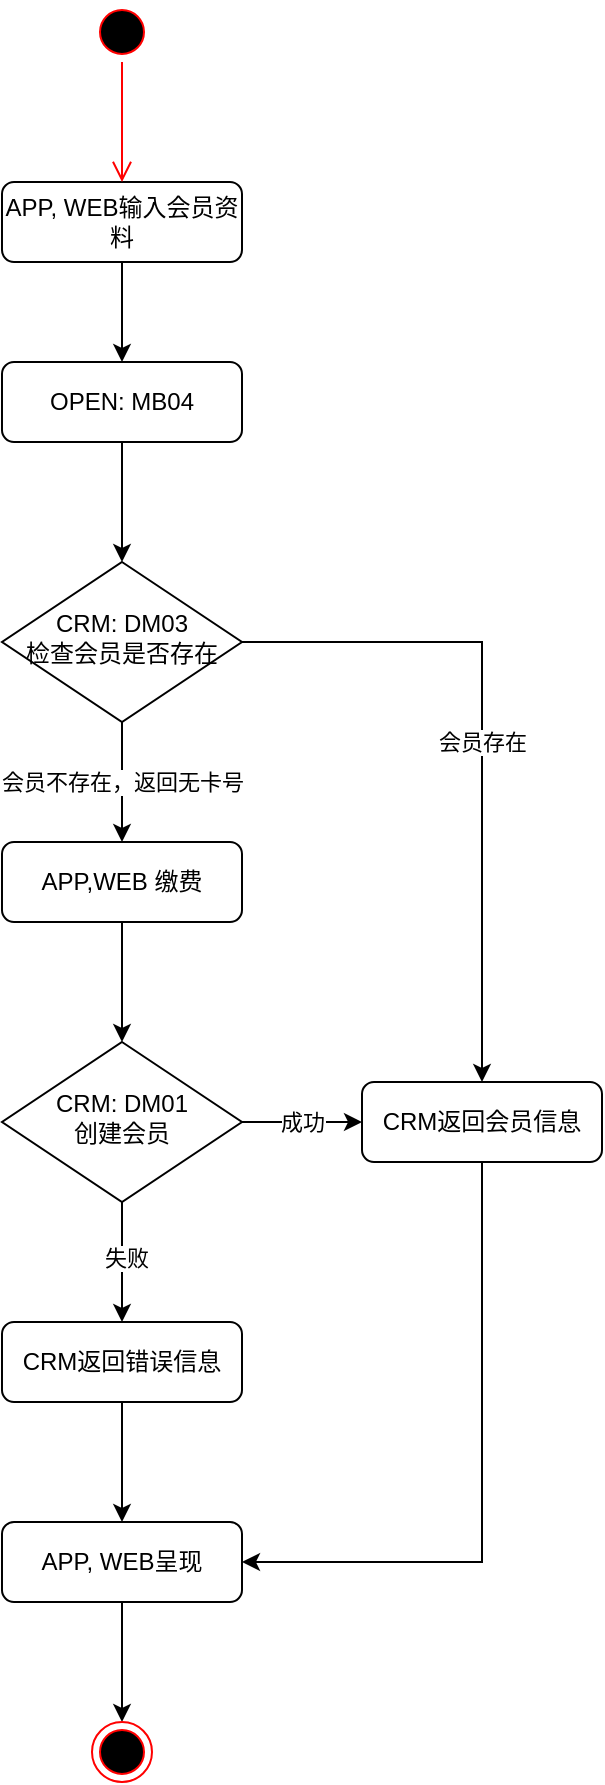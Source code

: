<mxfile version="14.7.3" type="github" pages="5">
  <diagram id="C5RBs43oDa-KdzZeNtuy" name="会员注册(DM发起)">
    <mxGraphModel dx="1052" dy="693" grid="1" gridSize="10" guides="1" tooltips="1" connect="1" arrows="1" fold="1" page="1" pageScale="1" pageWidth="827" pageHeight="1169" math="0" shadow="0">
      <root>
        <mxCell id="WIyWlLk6GJQsqaUBKTNV-0" />
        <mxCell id="WIyWlLk6GJQsqaUBKTNV-1" parent="WIyWlLk6GJQsqaUBKTNV-0" />
        <mxCell id="b6sV0XmubJNv4stDMWGY-1" value="" style="edgeStyle=orthogonalEdgeStyle;rounded=0;orthogonalLoop=1;jettySize=auto;html=1;" edge="1" parent="WIyWlLk6GJQsqaUBKTNV-1" source="WIyWlLk6GJQsqaUBKTNV-3" target="b6sV0XmubJNv4stDMWGY-0">
          <mxGeometry relative="1" as="geometry" />
        </mxCell>
        <mxCell id="WIyWlLk6GJQsqaUBKTNV-3" value="APP, WEB输入会员资料" style="rounded=1;whiteSpace=wrap;html=1;fontSize=12;glass=0;strokeWidth=1;shadow=0;" parent="WIyWlLk6GJQsqaUBKTNV-1" vertex="1">
          <mxGeometry x="130" y="210" width="120" height="40" as="geometry" />
        </mxCell>
        <mxCell id="b6sV0XmubJNv4stDMWGY-3" value="" style="edgeStyle=orthogonalEdgeStyle;rounded=0;orthogonalLoop=1;jettySize=auto;html=1;" edge="1" parent="WIyWlLk6GJQsqaUBKTNV-1" source="b6sV0XmubJNv4stDMWGY-0" target="b6sV0XmubJNv4stDMWGY-2">
          <mxGeometry relative="1" as="geometry" />
        </mxCell>
        <mxCell id="b6sV0XmubJNv4stDMWGY-0" value="OPEN: MB04" style="rounded=1;whiteSpace=wrap;html=1;" vertex="1" parent="WIyWlLk6GJQsqaUBKTNV-1">
          <mxGeometry x="130" y="300" width="120" height="40" as="geometry" />
        </mxCell>
        <mxCell id="b6sV0XmubJNv4stDMWGY-6" value="会员不存在，返回无卡号" style="edgeStyle=orthogonalEdgeStyle;rounded=0;orthogonalLoop=1;jettySize=auto;html=1;" edge="1" parent="WIyWlLk6GJQsqaUBKTNV-1" source="b6sV0XmubJNv4stDMWGY-2" target="b6sV0XmubJNv4stDMWGY-5">
          <mxGeometry relative="1" as="geometry" />
        </mxCell>
        <mxCell id="b6sV0XmubJNv4stDMWGY-7" value="会员存在" style="edgeStyle=orthogonalEdgeStyle;rounded=0;orthogonalLoop=1;jettySize=auto;html=1;entryX=0.5;entryY=0;entryDx=0;entryDy=0;" edge="1" parent="WIyWlLk6GJQsqaUBKTNV-1" source="b6sV0XmubJNv4stDMWGY-2" target="b6sV0XmubJNv4stDMWGY-10">
          <mxGeometry relative="1" as="geometry">
            <mxPoint x="310" y="440" as="targetPoint" />
          </mxGeometry>
        </mxCell>
        <mxCell id="b6sV0XmubJNv4stDMWGY-2" value="CRM: DM03&lt;br&gt;检查会员是否存在" style="rhombus;whiteSpace=wrap;html=1;shadow=0;fontFamily=Helvetica;fontSize=12;align=center;strokeWidth=1;spacing=6;spacingTop=-4;" vertex="1" parent="WIyWlLk6GJQsqaUBKTNV-1">
          <mxGeometry x="130" y="400" width="120" height="80" as="geometry" />
        </mxCell>
        <mxCell id="b6sV0XmubJNv4stDMWGY-9" value="" style="edgeStyle=orthogonalEdgeStyle;rounded=0;orthogonalLoop=1;jettySize=auto;html=1;" edge="1" parent="WIyWlLk6GJQsqaUBKTNV-1" source="b6sV0XmubJNv4stDMWGY-5" target="b6sV0XmubJNv4stDMWGY-8">
          <mxGeometry relative="1" as="geometry" />
        </mxCell>
        <mxCell id="b6sV0XmubJNv4stDMWGY-5" value="APP,WEB 缴费" style="rounded=1;whiteSpace=wrap;html=1;" vertex="1" parent="WIyWlLk6GJQsqaUBKTNV-1">
          <mxGeometry x="130" y="540" width="120" height="40" as="geometry" />
        </mxCell>
        <mxCell id="b6sV0XmubJNv4stDMWGY-11" value="成功" style="edgeStyle=orthogonalEdgeStyle;rounded=0;orthogonalLoop=1;jettySize=auto;html=1;" edge="1" parent="WIyWlLk6GJQsqaUBKTNV-1" source="b6sV0XmubJNv4stDMWGY-8" target="b6sV0XmubJNv4stDMWGY-10">
          <mxGeometry relative="1" as="geometry" />
        </mxCell>
        <mxCell id="b6sV0XmubJNv4stDMWGY-14" value="" style="edgeStyle=orthogonalEdgeStyle;rounded=0;orthogonalLoop=1;jettySize=auto;html=1;" edge="1" parent="WIyWlLk6GJQsqaUBKTNV-1" source="b6sV0XmubJNv4stDMWGY-8" target="b6sV0XmubJNv4stDMWGY-13">
          <mxGeometry relative="1" as="geometry" />
        </mxCell>
        <mxCell id="f6gaL6DHYVCZWsMz6tcE-0" value="失败" style="edgeLabel;html=1;align=center;verticalAlign=middle;resizable=0;points=[];" vertex="1" connectable="0" parent="b6sV0XmubJNv4stDMWGY-14">
          <mxGeometry x="-0.061" y="2" relative="1" as="geometry">
            <mxPoint as="offset" />
          </mxGeometry>
        </mxCell>
        <mxCell id="b6sV0XmubJNv4stDMWGY-8" value="CRM: DM01&lt;br&gt;创建会员" style="rhombus;whiteSpace=wrap;html=1;shadow=0;fontFamily=Helvetica;fontSize=12;align=center;strokeWidth=1;spacing=6;spacingTop=-4;" vertex="1" parent="WIyWlLk6GJQsqaUBKTNV-1">
          <mxGeometry x="130" y="640" width="120" height="80" as="geometry" />
        </mxCell>
        <mxCell id="b6sV0XmubJNv4stDMWGY-17" style="edgeStyle=orthogonalEdgeStyle;rounded=0;orthogonalLoop=1;jettySize=auto;html=1;entryX=1;entryY=0.5;entryDx=0;entryDy=0;exitX=0.5;exitY=1;exitDx=0;exitDy=0;" edge="1" parent="WIyWlLk6GJQsqaUBKTNV-1" source="b6sV0XmubJNv4stDMWGY-10" target="b6sV0XmubJNv4stDMWGY-15">
          <mxGeometry relative="1" as="geometry" />
        </mxCell>
        <mxCell id="b6sV0XmubJNv4stDMWGY-10" value="CRM返回会员信息" style="rounded=1;whiteSpace=wrap;html=1;" vertex="1" parent="WIyWlLk6GJQsqaUBKTNV-1">
          <mxGeometry x="310" y="660" width="120" height="40" as="geometry" />
        </mxCell>
        <mxCell id="b6sV0XmubJNv4stDMWGY-16" value="" style="edgeStyle=orthogonalEdgeStyle;rounded=0;orthogonalLoop=1;jettySize=auto;html=1;" edge="1" parent="WIyWlLk6GJQsqaUBKTNV-1" source="b6sV0XmubJNv4stDMWGY-13" target="b6sV0XmubJNv4stDMWGY-15">
          <mxGeometry relative="1" as="geometry" />
        </mxCell>
        <mxCell id="b6sV0XmubJNv4stDMWGY-13" value="CRM返回错误信息" style="rounded=1;whiteSpace=wrap;html=1;" vertex="1" parent="WIyWlLk6GJQsqaUBKTNV-1">
          <mxGeometry x="130" y="780" width="120" height="40" as="geometry" />
        </mxCell>
        <mxCell id="hvAQ4ffvafs_0G6m9jGT-3" value="" style="edgeStyle=orthogonalEdgeStyle;rounded=0;orthogonalLoop=1;jettySize=auto;html=1;" edge="1" parent="WIyWlLk6GJQsqaUBKTNV-1" source="b6sV0XmubJNv4stDMWGY-15" target="hvAQ4ffvafs_0G6m9jGT-2">
          <mxGeometry relative="1" as="geometry" />
        </mxCell>
        <mxCell id="b6sV0XmubJNv4stDMWGY-15" value="APP, WEB呈现" style="rounded=1;whiteSpace=wrap;html=1;" vertex="1" parent="WIyWlLk6GJQsqaUBKTNV-1">
          <mxGeometry x="130" y="880" width="120" height="40" as="geometry" />
        </mxCell>
        <mxCell id="hvAQ4ffvafs_0G6m9jGT-0" value="" style="ellipse;html=1;shape=startState;fillColor=#000000;strokeColor=#ff0000;" vertex="1" parent="WIyWlLk6GJQsqaUBKTNV-1">
          <mxGeometry x="175" y="120" width="30" height="30" as="geometry" />
        </mxCell>
        <mxCell id="hvAQ4ffvafs_0G6m9jGT-1" value="" style="edgeStyle=orthogonalEdgeStyle;html=1;verticalAlign=bottom;endArrow=open;endSize=8;strokeColor=#ff0000;" edge="1" source="hvAQ4ffvafs_0G6m9jGT-0" parent="WIyWlLk6GJQsqaUBKTNV-1">
          <mxGeometry relative="1" as="geometry">
            <mxPoint x="190" y="210" as="targetPoint" />
          </mxGeometry>
        </mxCell>
        <mxCell id="hvAQ4ffvafs_0G6m9jGT-2" value="" style="ellipse;html=1;shape=endState;fillColor=#000000;strokeColor=#ff0000;" vertex="1" parent="WIyWlLk6GJQsqaUBKTNV-1">
          <mxGeometry x="175" y="980" width="30" height="30" as="geometry" />
        </mxCell>
      </root>
    </mxGraphModel>
  </diagram>
  <diagram id="esstyL84_JRWl88-nX4D" name="会员注册(CRM发起)">
    <mxGraphModel dx="894" dy="589" grid="1" gridSize="10" guides="1" tooltips="1" connect="1" arrows="1" fold="1" page="1" pageScale="1" pageWidth="827" pageHeight="1169" math="0" shadow="0">
      <root>
        <mxCell id="O8hbfqUTixh86_Mw3hFV-0" />
        <mxCell id="O8hbfqUTixh86_Mw3hFV-1" parent="O8hbfqUTixh86_Mw3hFV-0" />
        <mxCell id="6XnaxZQT6nteYDDQ_c1x-2" value="" style="edgeStyle=orthogonalEdgeStyle;rounded=0;orthogonalLoop=1;jettySize=auto;html=1;" edge="1" parent="O8hbfqUTixh86_Mw3hFV-1" source="6XnaxZQT6nteYDDQ_c1x-0" target="6XnaxZQT6nteYDDQ_c1x-1">
          <mxGeometry relative="1" as="geometry" />
        </mxCell>
        <mxCell id="6XnaxZQT6nteYDDQ_c1x-0" value="CRM输入会员资料" style="rounded=1;whiteSpace=wrap;html=1;fontSize=12;glass=0;strokeWidth=1;shadow=0;" vertex="1" parent="O8hbfqUTixh86_Mw3hFV-1">
          <mxGeometry x="150" y="150" width="120" height="40" as="geometry" />
        </mxCell>
        <mxCell id="BY9hfEudO3gbS5lkCiNH-1" value="" style="edgeStyle=orthogonalEdgeStyle;rounded=0;orthogonalLoop=1;jettySize=auto;html=1;" edge="1" parent="O8hbfqUTixh86_Mw3hFV-1" source="6XnaxZQT6nteYDDQ_c1x-1" target="BY9hfEudO3gbS5lkCiNH-0">
          <mxGeometry relative="1" as="geometry" />
        </mxCell>
        <mxCell id="6XnaxZQT6nteYDDQ_c1x-1" value="CRM建立会员卡" style="rounded=1;whiteSpace=wrap;html=1;fontSize=12;glass=0;strokeWidth=1;shadow=0;" vertex="1" parent="O8hbfqUTixh86_Mw3hFV-1">
          <mxGeometry x="150" y="230" width="120" height="40" as="geometry" />
        </mxCell>
        <mxCell id="BY9hfEudO3gbS5lkCiNH-3" style="edgeStyle=orthogonalEdgeStyle;rounded=0;orthogonalLoop=1;jettySize=auto;html=1;exitX=1;exitY=0.5;exitDx=0;exitDy=0;" edge="1" parent="O8hbfqUTixh86_Mw3hFV-1" source="BY9hfEudO3gbS5lkCiNH-0">
          <mxGeometry relative="1" as="geometry">
            <mxPoint x="210" y="320" as="targetPoint" />
            <Array as="points">
              <mxPoint x="290" y="350" />
              <mxPoint x="290" y="290" />
              <mxPoint x="210" y="290" />
            </Array>
          </mxGeometry>
        </mxCell>
        <mxCell id="BY9hfEudO3gbS5lkCiNH-4" value="同步失败" style="edgeLabel;html=1;align=center;verticalAlign=middle;resizable=0;points=[];" vertex="1" connectable="0" parent="BY9hfEudO3gbS5lkCiNH-3">
          <mxGeometry x="-0.453" y="-3" relative="1" as="geometry">
            <mxPoint as="offset" />
          </mxGeometry>
        </mxCell>
        <mxCell id="BY9hfEudO3gbS5lkCiNH-6" value="" style="edgeStyle=orthogonalEdgeStyle;rounded=0;orthogonalLoop=1;jettySize=auto;html=1;" edge="1" parent="O8hbfqUTixh86_Mw3hFV-1" source="BY9hfEudO3gbS5lkCiNH-0" target="BY9hfEudO3gbS5lkCiNH-5">
          <mxGeometry relative="1" as="geometry" />
        </mxCell>
        <mxCell id="BY9hfEudO3gbS5lkCiNH-0" value="接口: DM05&lt;br&gt;同步会员信息" style="rhombus;whiteSpace=wrap;html=1;shadow=0;fontFamily=Helvetica;fontSize=12;align=center;strokeWidth=1;spacing=6;spacingTop=-4;" vertex="1" parent="O8hbfqUTixh86_Mw3hFV-1">
          <mxGeometry x="150" y="310" width="120" height="80" as="geometry" />
        </mxCell>
        <mxCell id="BY9hfEudO3gbS5lkCiNH-22" value="" style="edgeStyle=orthogonalEdgeStyle;rounded=0;orthogonalLoop=1;jettySize=auto;html=1;" edge="1" parent="O8hbfqUTixh86_Mw3hFV-1" source="BY9hfEudO3gbS5lkCiNH-5" target="BY9hfEudO3gbS5lkCiNH-21">
          <mxGeometry relative="1" as="geometry" />
        </mxCell>
        <mxCell id="BY9hfEudO3gbS5lkCiNH-5" value="DM接收会员信息" style="rounded=1;whiteSpace=wrap;html=1;fontSize=12;glass=0;strokeWidth=1;shadow=0;" vertex="1" parent="O8hbfqUTixh86_Mw3hFV-1">
          <mxGeometry x="150" y="430" width="120" height="40" as="geometry" />
        </mxCell>
        <mxCell id="BY9hfEudO3gbS5lkCiNH-18" value="" style="ellipse;html=1;shape=startState;fillColor=#000000;strokeColor=#ff0000;" vertex="1" parent="O8hbfqUTixh86_Mw3hFV-1">
          <mxGeometry x="195" y="60" width="30" height="30" as="geometry" />
        </mxCell>
        <mxCell id="BY9hfEudO3gbS5lkCiNH-19" value="" style="edgeStyle=orthogonalEdgeStyle;html=1;verticalAlign=bottom;endArrow=open;endSize=8;strokeColor=#ff0000;" edge="1" source="BY9hfEudO3gbS5lkCiNH-18" parent="O8hbfqUTixh86_Mw3hFV-1">
          <mxGeometry relative="1" as="geometry">
            <mxPoint x="210" y="150" as="targetPoint" />
          </mxGeometry>
        </mxCell>
        <mxCell id="BY9hfEudO3gbS5lkCiNH-20" value="纸本申请表" style="edgeLabel;html=1;align=center;verticalAlign=middle;resizable=0;points=[];" vertex="1" connectable="0" parent="BY9hfEudO3gbS5lkCiNH-19">
          <mxGeometry x="-0.233" y="4" relative="1" as="geometry">
            <mxPoint as="offset" />
          </mxGeometry>
        </mxCell>
        <mxCell id="BY9hfEudO3gbS5lkCiNH-21" value="" style="ellipse;html=1;shape=endState;fillColor=#000000;strokeColor=#ff0000;" vertex="1" parent="O8hbfqUTixh86_Mw3hFV-1">
          <mxGeometry x="195" y="520" width="30" height="30" as="geometry" />
        </mxCell>
      </root>
    </mxGraphModel>
  </diagram>
  <diagram id="EnVb0DNDEYP5Q-1s3YA-" name="手动续费">
    <mxGraphModel dx="894" dy="589" grid="1" gridSize="10" guides="1" tooltips="1" connect="1" arrows="1" fold="1" page="1" pageScale="1" pageWidth="827" pageHeight="1169" math="0" shadow="0">
      <root>
        <mxCell id="i-jM-E5A0spqX-HpuWp2-0" />
        <mxCell id="i-jM-E5A0spqX-HpuWp2-1" parent="i-jM-E5A0spqX-HpuWp2-0" />
        <mxCell id="U_wrOeCk9CJaXIa_8iUB-0" value="" style="ellipse;html=1;shape=startState;fillColor=#000000;strokeColor=#ff0000;" vertex="1" parent="i-jM-E5A0spqX-HpuWp2-1">
          <mxGeometry x="205" y="30" width="30" height="30" as="geometry" />
        </mxCell>
        <mxCell id="U_wrOeCk9CJaXIa_8iUB-1" value="" style="edgeStyle=orthogonalEdgeStyle;html=1;verticalAlign=bottom;endArrow=open;endSize=8;strokeColor=#ff0000;" edge="1" source="U_wrOeCk9CJaXIa_8iUB-0" parent="i-jM-E5A0spqX-HpuWp2-1">
          <mxGeometry relative="1" as="geometry">
            <mxPoint x="220" y="120" as="targetPoint" />
          </mxGeometry>
        </mxCell>
        <mxCell id="trv9WoXOfKXQO6s-O6x3-1" value="检查会员是否需要续费" style="edgeLabel;html=1;align=center;verticalAlign=middle;resizable=0;points=[];" vertex="1" connectable="0" parent="U_wrOeCk9CJaXIa_8iUB-1">
          <mxGeometry x="-0.5" y="1" relative="1" as="geometry">
            <mxPoint as="offset" />
          </mxGeometry>
        </mxCell>
        <mxCell id="4TRMTYSzXx2ZLdhq5fWL-2" value="未到期" style="edgeStyle=orthogonalEdgeStyle;rounded=0;orthogonalLoop=1;jettySize=auto;html=1;" edge="1" parent="i-jM-E5A0spqX-HpuWp2-1" source="4TRMTYSzXx2ZLdhq5fWL-0" target="4TRMTYSzXx2ZLdhq5fWL-1">
          <mxGeometry relative="1" as="geometry" />
        </mxCell>
        <mxCell id="4TRMTYSzXx2ZLdhq5fWL-4" value="已到续费期" style="edgeStyle=orthogonalEdgeStyle;rounded=0;orthogonalLoop=1;jettySize=auto;html=1;" edge="1" parent="i-jM-E5A0spqX-HpuWp2-1" source="4TRMTYSzXx2ZLdhq5fWL-0" target="4TRMTYSzXx2ZLdhq5fWL-3">
          <mxGeometry relative="1" as="geometry" />
        </mxCell>
        <mxCell id="4TRMTYSzXx2ZLdhq5fWL-0" value="CRM: Interface11&lt;br&gt;是否需要续费" style="rhombus;whiteSpace=wrap;html=1;shadow=0;fontFamily=Helvetica;fontSize=12;align=center;strokeWidth=1;spacing=6;spacingTop=-4;" vertex="1" parent="i-jM-E5A0spqX-HpuWp2-1">
          <mxGeometry x="160" y="120" width="120" height="80" as="geometry" />
        </mxCell>
        <mxCell id="4TRMTYSzXx2ZLdhq5fWL-1" value="" style="ellipse;html=1;shape=endState;fillColor=#000000;strokeColor=#ff0000;" vertex="1" parent="i-jM-E5A0spqX-HpuWp2-1">
          <mxGeometry x="345" y="145" width="30" height="30" as="geometry" />
        </mxCell>
        <mxCell id="4TRMTYSzXx2ZLdhq5fWL-6" value="" style="edgeStyle=orthogonalEdgeStyle;rounded=0;orthogonalLoop=1;jettySize=auto;html=1;" edge="1" parent="i-jM-E5A0spqX-HpuWp2-1" source="4TRMTYSzXx2ZLdhq5fWL-3" target="4TRMTYSzXx2ZLdhq5fWL-5">
          <mxGeometry relative="1" as="geometry" />
        </mxCell>
        <mxCell id="4TRMTYSzXx2ZLdhq5fWL-7" value="有优惠Code" style="edgeLabel;html=1;align=center;verticalAlign=middle;resizable=0;points=[];" vertex="1" connectable="0" parent="4TRMTYSzXx2ZLdhq5fWL-6">
          <mxGeometry x="-0.3" y="2" relative="1" as="geometry">
            <mxPoint as="offset" />
          </mxGeometry>
        </mxCell>
        <mxCell id="TG67z195DuwANDF-atZH-4" style="edgeStyle=orthogonalEdgeStyle;rounded=0;orthogonalLoop=1;jettySize=auto;html=1;entryX=1;entryY=0.5;entryDx=0;entryDy=0;" edge="1" parent="i-jM-E5A0spqX-HpuWp2-1" source="4TRMTYSzXx2ZLdhq5fWL-3" target="TG67z195DuwANDF-atZH-0">
          <mxGeometry relative="1" as="geometry">
            <mxPoint x="325" y="520" as="targetPoint" />
          </mxGeometry>
        </mxCell>
        <mxCell id="TG67z195DuwANDF-atZH-5" style="edgeStyle=orthogonalEdgeStyle;rounded=0;orthogonalLoop=1;jettySize=auto;html=1;entryX=1;entryY=0.5;entryDx=0;entryDy=0;" edge="1" parent="i-jM-E5A0spqX-HpuWp2-1" source="4TRMTYSzXx2ZLdhq5fWL-3" target="TG67z195DuwANDF-atZH-0">
          <mxGeometry relative="1" as="geometry">
            <Array as="points">
              <mxPoint x="300" y="290" />
              <mxPoint x="300" y="510" />
            </Array>
          </mxGeometry>
        </mxCell>
        <mxCell id="TG67z195DuwANDF-atZH-6" value="无优惠Code" style="edgeLabel;html=1;align=center;verticalAlign=middle;resizable=0;points=[];" vertex="1" connectable="0" parent="TG67z195DuwANDF-atZH-5">
          <mxGeometry x="-0.469" y="2" relative="1" as="geometry">
            <mxPoint as="offset" />
          </mxGeometry>
        </mxCell>
        <mxCell id="4TRMTYSzXx2ZLdhq5fWL-3" value="DM判断是否有续费优惠Code" style="rhombus;whiteSpace=wrap;html=1;shadow=0;fontFamily=Helvetica;fontSize=12;align=center;strokeWidth=1;spacing=6;spacingTop=-4;" vertex="1" parent="i-jM-E5A0spqX-HpuWp2-1">
          <mxGeometry x="160" y="250" width="120" height="80" as="geometry" />
        </mxCell>
        <mxCell id="TG67z195DuwANDF-atZH-1" value="有效" style="edgeStyle=orthogonalEdgeStyle;rounded=0;orthogonalLoop=1;jettySize=auto;html=1;" edge="1" parent="i-jM-E5A0spqX-HpuWp2-1" source="4TRMTYSzXx2ZLdhq5fWL-5" target="TG67z195DuwANDF-atZH-0">
          <mxGeometry relative="1" as="geometry" />
        </mxCell>
        <mxCell id="TG67z195DuwANDF-atZH-2" style="edgeStyle=orthogonalEdgeStyle;rounded=0;orthogonalLoop=1;jettySize=auto;html=1;exitX=1;exitY=0.5;exitDx=0;exitDy=0;entryX=1;entryY=0.5;entryDx=0;entryDy=0;" edge="1" parent="i-jM-E5A0spqX-HpuWp2-1" source="4TRMTYSzXx2ZLdhq5fWL-5" target="TG67z195DuwANDF-atZH-0">
          <mxGeometry relative="1" as="geometry" />
        </mxCell>
        <mxCell id="TG67z195DuwANDF-atZH-3" value="无效" style="edgeLabel;html=1;align=center;verticalAlign=middle;resizable=0;points=[];" vertex="1" connectable="0" parent="TG67z195DuwANDF-atZH-2">
          <mxGeometry x="0.186" y="2" relative="1" as="geometry">
            <mxPoint as="offset" />
          </mxGeometry>
        </mxCell>
        <mxCell id="4TRMTYSzXx2ZLdhq5fWL-5" value="CRM: Interface12&lt;br&gt;检查优惠Code是否有效" style="rhombus;whiteSpace=wrap;html=1;shadow=0;fontFamily=Helvetica;fontSize=12;align=center;strokeWidth=1;spacing=6;spacingTop=-4;" vertex="1" parent="i-jM-E5A0spqX-HpuWp2-1">
          <mxGeometry x="160" y="370" width="120" height="80" as="geometry" />
        </mxCell>
        <mxCell id="TG67z195DuwANDF-atZH-8" value="" style="edgeStyle=orthogonalEdgeStyle;rounded=0;orthogonalLoop=1;jettySize=auto;html=1;" edge="1" parent="i-jM-E5A0spqX-HpuWp2-1" source="TG67z195DuwANDF-atZH-0" target="TG67z195DuwANDF-atZH-7">
          <mxGeometry relative="1" as="geometry" />
        </mxCell>
        <mxCell id="TG67z195DuwANDF-atZH-0" value="DM呼叫支付宝/微信/平安支付" style="rounded=1;whiteSpace=wrap;html=1;fontSize=12;glass=0;strokeWidth=1;shadow=0;" vertex="1" parent="i-jM-E5A0spqX-HpuWp2-1">
          <mxGeometry x="160" y="490" width="120" height="40" as="geometry" />
        </mxCell>
        <mxCell id="TG67z195DuwANDF-atZH-10" value="" style="edgeStyle=orthogonalEdgeStyle;rounded=0;orthogonalLoop=1;jettySize=auto;html=1;" edge="1" parent="i-jM-E5A0spqX-HpuWp2-1" source="TG67z195DuwANDF-atZH-7" target="TG67z195DuwANDF-atZH-9">
          <mxGeometry relative="1" as="geometry" />
        </mxCell>
        <mxCell id="TG67z195DuwANDF-atZH-15" value="成功" style="edgeStyle=orthogonalEdgeStyle;rounded=0;orthogonalLoop=1;jettySize=auto;html=1;" edge="1" parent="i-jM-E5A0spqX-HpuWp2-1" source="TG67z195DuwANDF-atZH-7">
          <mxGeometry relative="1" as="geometry">
            <mxPoint x="220" y="690" as="targetPoint" />
          </mxGeometry>
        </mxCell>
        <mxCell id="TG67z195DuwANDF-atZH-7" value="扣款结果" style="rhombus;whiteSpace=wrap;html=1;shadow=0;fontFamily=Helvetica;fontSize=12;align=center;strokeWidth=1;spacing=6;spacingTop=-4;" vertex="1" parent="i-jM-E5A0spqX-HpuWp2-1">
          <mxGeometry x="160" y="570" width="120" height="80" as="geometry" />
        </mxCell>
        <mxCell id="TG67z195DuwANDF-atZH-12" value="" style="edgeStyle=orthogonalEdgeStyle;rounded=0;orthogonalLoop=1;jettySize=auto;html=1;" edge="1" parent="i-jM-E5A0spqX-HpuWp2-1" source="TG67z195DuwANDF-atZH-9" target="TG67z195DuwANDF-atZH-11">
          <mxGeometry relative="1" as="geometry" />
        </mxCell>
        <mxCell id="TG67z195DuwANDF-atZH-13" value="失败" style="edgeStyle=orthogonalEdgeStyle;rounded=0;orthogonalLoop=1;jettySize=auto;html=1;" edge="1" parent="i-jM-E5A0spqX-HpuWp2-1" source="TG67z195DuwANDF-atZH-9" target="TG67z195DuwANDF-atZH-7">
          <mxGeometry relative="1" as="geometry" />
        </mxCell>
        <mxCell id="TG67z195DuwANDF-atZH-9" value="记录扣款失败信息" style="rounded=1;whiteSpace=wrap;html=1;fontSize=12;glass=0;strokeWidth=1;shadow=0;" vertex="1" parent="i-jM-E5A0spqX-HpuWp2-1">
          <mxGeometry x="330" y="590" width="120" height="40" as="geometry" />
        </mxCell>
        <mxCell id="TG67z195DuwANDF-atZH-11" value="" style="ellipse;html=1;shape=endState;fillColor=#000000;strokeColor=#ff0000;" vertex="1" parent="i-jM-E5A0spqX-HpuWp2-1">
          <mxGeometry x="500" y="595" width="30" height="30" as="geometry" />
        </mxCell>
        <mxCell id="TG67z195DuwANDF-atZH-22" value="" style="edgeStyle=orthogonalEdgeStyle;rounded=0;orthogonalLoop=1;jettySize=auto;html=1;" edge="1" parent="i-jM-E5A0spqX-HpuWp2-1" source="TG67z195DuwANDF-atZH-20" target="TG67z195DuwANDF-atZH-21">
          <mxGeometry relative="1" as="geometry" />
        </mxCell>
        <mxCell id="TG67z195DuwANDF-atZH-20" value="CRM: DM02&lt;br&gt;更新CRM会员有效期" style="rounded=1;whiteSpace=wrap;html=1;fontSize=12;glass=0;strokeWidth=1;shadow=0;" vertex="1" parent="i-jM-E5A0spqX-HpuWp2-1">
          <mxGeometry x="160" y="770" width="120" height="40" as="geometry" />
        </mxCell>
        <mxCell id="TG67z195DuwANDF-atZH-24" value="" style="edgeStyle=orthogonalEdgeStyle;rounded=0;orthogonalLoop=1;jettySize=auto;html=1;" edge="1" parent="i-jM-E5A0spqX-HpuWp2-1" source="TG67z195DuwANDF-atZH-21" target="TG67z195DuwANDF-atZH-23">
          <mxGeometry relative="1" as="geometry" />
        </mxCell>
        <mxCell id="TG67z195DuwANDF-atZH-21" value="DM: DM04&lt;br&gt;更新DM会员有消息" style="rounded=1;whiteSpace=wrap;html=1;fontSize=12;glass=0;strokeWidth=1;shadow=0;" vertex="1" parent="i-jM-E5A0spqX-HpuWp2-1">
          <mxGeometry x="160" y="850" width="120" height="40" as="geometry" />
        </mxCell>
        <mxCell id="TG67z195DuwANDF-atZH-23" value="" style="ellipse;html=1;shape=endState;fillColor=#000000;strokeColor=#ff0000;" vertex="1" parent="i-jM-E5A0spqX-HpuWp2-1">
          <mxGeometry x="205" y="930" width="30" height="30" as="geometry" />
        </mxCell>
        <mxCell id="30dxLqQmWdgc2fESEs1i-1" value="" style="edgeStyle=orthogonalEdgeStyle;rounded=0;orthogonalLoop=1;jettySize=auto;html=1;" edge="1" parent="i-jM-E5A0spqX-HpuWp2-1" source="30dxLqQmWdgc2fESEs1i-0" target="TG67z195DuwANDF-atZH-20">
          <mxGeometry relative="1" as="geometry" />
        </mxCell>
        <mxCell id="30dxLqQmWdgc2fESEs1i-3" value="" style="edgeStyle=orthogonalEdgeStyle;rounded=0;orthogonalLoop=1;jettySize=auto;html=1;" edge="1" parent="i-jM-E5A0spqX-HpuWp2-1" source="30dxLqQmWdgc2fESEs1i-0" target="30dxLqQmWdgc2fESEs1i-2">
          <mxGeometry relative="1" as="geometry" />
        </mxCell>
        <mxCell id="30dxLqQmWdgc2fESEs1i-0" value="续费成功" style="rounded=1;whiteSpace=wrap;html=1;fontSize=12;glass=0;strokeWidth=1;shadow=0;" vertex="1" parent="i-jM-E5A0spqX-HpuWp2-1">
          <mxGeometry x="160" y="690" width="120" height="40" as="geometry" />
        </mxCell>
        <mxCell id="30dxLqQmWdgc2fESEs1i-5" value="IBM MQ" style="edgeStyle=orthogonalEdgeStyle;rounded=0;orthogonalLoop=1;jettySize=auto;html=1;" edge="1" parent="i-jM-E5A0spqX-HpuWp2-1" source="30dxLqQmWdgc2fESEs1i-2" target="30dxLqQmWdgc2fESEs1i-4">
          <mxGeometry relative="1" as="geometry" />
        </mxCell>
        <mxCell id="30dxLqQmWdgc2fESEs1i-2" value="产生POSLog" style="rounded=1;whiteSpace=wrap;html=1;fontSize=12;glass=0;strokeWidth=1;shadow=0;" vertex="1" parent="i-jM-E5A0spqX-HpuWp2-1">
          <mxGeometry x="330" y="690" width="120" height="40" as="geometry" />
        </mxCell>
        <mxCell id="30dxLqQmWdgc2fESEs1i-7" value="" style="edgeStyle=orthogonalEdgeStyle;rounded=0;orthogonalLoop=1;jettySize=auto;html=1;" edge="1" parent="i-jM-E5A0spqX-HpuWp2-1" source="30dxLqQmWdgc2fESEs1i-4" target="30dxLqQmWdgc2fESEs1i-6">
          <mxGeometry relative="1" as="geometry" />
        </mxCell>
        <mxCell id="30dxLqQmWdgc2fESEs1i-4" value="PI" style="rounded=1;whiteSpace=wrap;html=1;fontSize=12;glass=0;strokeWidth=1;shadow=0;" vertex="1" parent="i-jM-E5A0spqX-HpuWp2-1">
          <mxGeometry x="500" y="690" width="120" height="40" as="geometry" />
        </mxCell>
        <mxCell id="30dxLqQmWdgc2fESEs1i-13" value="" style="edgeStyle=orthogonalEdgeStyle;rounded=0;orthogonalLoop=1;jettySize=auto;html=1;" edge="1" parent="i-jM-E5A0spqX-HpuWp2-1" source="30dxLqQmWdgc2fESEs1i-6" target="30dxLqQmWdgc2fESEs1i-8">
          <mxGeometry relative="1" as="geometry" />
        </mxCell>
        <mxCell id="30dxLqQmWdgc2fESEs1i-6" value="CAR" style="rounded=1;whiteSpace=wrap;html=1;fontSize=12;glass=0;strokeWidth=1;shadow=0;" vertex="1" parent="i-jM-E5A0spqX-HpuWp2-1">
          <mxGeometry x="670" y="690" width="120" height="40" as="geometry" />
        </mxCell>
        <mxCell id="30dxLqQmWdgc2fESEs1i-15" value="" style="edgeStyle=orthogonalEdgeStyle;rounded=0;orthogonalLoop=1;jettySize=auto;html=1;" edge="1" parent="i-jM-E5A0spqX-HpuWp2-1" source="30dxLqQmWdgc2fESEs1i-8" target="30dxLqQmWdgc2fESEs1i-14">
          <mxGeometry relative="1" as="geometry" />
        </mxCell>
        <mxCell id="30dxLqQmWdgc2fESEs1i-8" value="ECC/BW/BO" style="rounded=1;whiteSpace=wrap;html=1;fontSize=12;glass=0;strokeWidth=1;shadow=0;" vertex="1" parent="i-jM-E5A0spqX-HpuWp2-1">
          <mxGeometry x="670" y="780" width="120" height="40" as="geometry" />
        </mxCell>
        <mxCell id="30dxLqQmWdgc2fESEs1i-14" value="" style="ellipse;html=1;shape=endState;fillColor=#000000;strokeColor=#ff0000;" vertex="1" parent="i-jM-E5A0spqX-HpuWp2-1">
          <mxGeometry x="715" y="870" width="30" height="30" as="geometry" />
        </mxCell>
      </root>
    </mxGraphModel>
  </diagram>
  <diagram name="POS手动续费" id="-JAiaKp-i0e2nvh_o6sE">
    <mxGraphModel dx="745" dy="491" grid="1" gridSize="10" guides="1" tooltips="1" connect="1" arrows="1" fold="1" page="1" pageScale="1" pageWidth="827" pageHeight="1169" math="0" shadow="0">
      <root>
        <mxCell id="P7IPok-87TdZ8yPXT8U8-0" />
        <mxCell id="P7IPok-87TdZ8yPXT8U8-1" parent="P7IPok-87TdZ8yPXT8U8-0" />
        <mxCell id="OBeFTAKo_cvpO945GaYf-0" value="" style="ellipse;html=1;shape=startState;fillColor=#000000;strokeColor=#ff0000;" vertex="1" parent="P7IPok-87TdZ8yPXT8U8-1">
          <mxGeometry x="140" y="50" width="30" height="30" as="geometry" />
        </mxCell>
        <mxCell id="OBeFTAKo_cvpO945GaYf-1" value="" style="edgeStyle=orthogonalEdgeStyle;html=1;verticalAlign=bottom;endArrow=open;endSize=8;strokeColor=#ff0000;" edge="1" source="OBeFTAKo_cvpO945GaYf-0" parent="P7IPok-87TdZ8yPXT8U8-1">
          <mxGeometry relative="1" as="geometry">
            <mxPoint x="155" y="140" as="targetPoint" />
          </mxGeometry>
        </mxCell>
        <mxCell id="dOt_JaZXou_XR2NidsKz-0" value="POS输入会员卡" style="edgeLabel;html=1;align=center;verticalAlign=middle;resizable=0;points=[];" vertex="1" connectable="0" parent="OBeFTAKo_cvpO945GaYf-1">
          <mxGeometry x="-0.589" relative="1" as="geometry">
            <mxPoint y="8" as="offset" />
          </mxGeometry>
        </mxCell>
        <mxCell id="ZV7Fz7pWPqY1DsGBAN-a-1" value="已到续费期" style="edgeStyle=orthogonalEdgeStyle;rounded=0;orthogonalLoop=1;jettySize=auto;html=1;" edge="1" parent="P7IPok-87TdZ8yPXT8U8-1" source="dIHlIyHCegL30Z06ZR8z-0" target="ZV7Fz7pWPqY1DsGBAN-a-0">
          <mxGeometry relative="1" as="geometry" />
        </mxCell>
        <mxCell id="dIHlIyHCegL30Z06ZR8z-0" value="CRM: Interface14&lt;br&gt;是否需要续费" style="rhombus;whiteSpace=wrap;html=1;shadow=0;fontFamily=Helvetica;fontSize=12;align=center;strokeWidth=1;spacing=6;spacingTop=-4;" vertex="1" parent="P7IPok-87TdZ8yPXT8U8-1">
          <mxGeometry x="95" y="140" width="120" height="80" as="geometry" />
        </mxCell>
        <mxCell id="k77g_NlTlUjHkRJJUa_h-0" value="未到期" style="edgeStyle=orthogonalEdgeStyle;rounded=0;orthogonalLoop=1;jettySize=auto;html=1;" edge="1" parent="P7IPok-87TdZ8yPXT8U8-1" target="k77g_NlTlUjHkRJJUa_h-1">
          <mxGeometry relative="1" as="geometry">
            <mxPoint x="215" y="180" as="sourcePoint" />
          </mxGeometry>
        </mxCell>
        <mxCell id="k77g_NlTlUjHkRJJUa_h-1" value="" style="ellipse;html=1;shape=endState;fillColor=#000000;strokeColor=#ff0000;" vertex="1" parent="P7IPok-87TdZ8yPXT8U8-1">
          <mxGeometry x="280" y="165" width="30" height="30" as="geometry" />
        </mxCell>
        <mxCell id="ZV7Fz7pWPqY1DsGBAN-a-0" value="POS提醒是否续约" style="rhombus;whiteSpace=wrap;html=1;shadow=0;fontFamily=Helvetica;fontSize=12;align=center;strokeWidth=1;spacing=6;spacingTop=-4;" vertex="1" parent="P7IPok-87TdZ8yPXT8U8-1">
          <mxGeometry x="95" y="270" width="120" height="80" as="geometry" />
        </mxCell>
        <mxCell id="ZV7Fz7pWPqY1DsGBAN-a-2" value="不续约" style="edgeStyle=orthogonalEdgeStyle;rounded=0;orthogonalLoop=1;jettySize=auto;html=1;" edge="1" parent="P7IPok-87TdZ8yPXT8U8-1" target="ZV7Fz7pWPqY1DsGBAN-a-3">
          <mxGeometry relative="1" as="geometry">
            <mxPoint x="215" y="310" as="sourcePoint" />
          </mxGeometry>
        </mxCell>
        <mxCell id="ZV7Fz7pWPqY1DsGBAN-a-3" value="" style="ellipse;html=1;shape=endState;fillColor=#000000;strokeColor=#ff0000;" vertex="1" parent="P7IPok-87TdZ8yPXT8U8-1">
          <mxGeometry x="280" y="295" width="30" height="30" as="geometry" />
        </mxCell>
        <mxCell id="p5TCBRpyHIl2UtV4iEX3-0" value="续约" style="edgeStyle=orthogonalEdgeStyle;rounded=0;orthogonalLoop=1;jettySize=auto;html=1;" edge="1" parent="P7IPok-87TdZ8yPXT8U8-1">
          <mxGeometry relative="1" as="geometry">
            <mxPoint x="155" y="350" as="sourcePoint" />
            <mxPoint x="155" y="390" as="targetPoint" />
          </mxGeometry>
        </mxCell>
        <mxCell id="p5TCBRpyHIl2UtV4iEX3-1" value="" style="edgeStyle=orthogonalEdgeStyle;rounded=0;orthogonalLoop=1;jettySize=auto;html=1;" edge="1" parent="P7IPok-87TdZ8yPXT8U8-1" source="p5TCBRpyHIl2UtV4iEX3-2" target="p5TCBRpyHIl2UtV4iEX3-4">
          <mxGeometry relative="1" as="geometry" />
        </mxCell>
        <mxCell id="p5TCBRpyHIl2UtV4iEX3-2" value="CRM: Interface13&lt;br&gt;更新会员有效期" style="rounded=1;whiteSpace=wrap;html=1;fontSize=12;glass=0;strokeWidth=1;shadow=0;" vertex="1" parent="P7IPok-87TdZ8yPXT8U8-1">
          <mxGeometry x="95" y="470" width="120" height="40" as="geometry" />
        </mxCell>
        <mxCell id="p5TCBRpyHIl2UtV4iEX3-3" value="" style="edgeStyle=orthogonalEdgeStyle;rounded=0;orthogonalLoop=1;jettySize=auto;html=1;" edge="1" parent="P7IPok-87TdZ8yPXT8U8-1" source="p5TCBRpyHIl2UtV4iEX3-4" target="p5TCBRpyHIl2UtV4iEX3-5">
          <mxGeometry relative="1" as="geometry" />
        </mxCell>
        <mxCell id="p5TCBRpyHIl2UtV4iEX3-4" value="DM: DM04&lt;br&gt;更新DM会员有消息" style="rounded=1;whiteSpace=wrap;html=1;fontSize=12;glass=0;strokeWidth=1;shadow=0;" vertex="1" parent="P7IPok-87TdZ8yPXT8U8-1">
          <mxGeometry x="95" y="550" width="120" height="40" as="geometry" />
        </mxCell>
        <mxCell id="p5TCBRpyHIl2UtV4iEX3-5" value="" style="ellipse;html=1;shape=endState;fillColor=#000000;strokeColor=#ff0000;" vertex="1" parent="P7IPok-87TdZ8yPXT8U8-1">
          <mxGeometry x="140" y="630" width="30" height="30" as="geometry" />
        </mxCell>
        <mxCell id="p5TCBRpyHIl2UtV4iEX3-6" value="" style="edgeStyle=orthogonalEdgeStyle;rounded=0;orthogonalLoop=1;jettySize=auto;html=1;" edge="1" parent="P7IPok-87TdZ8yPXT8U8-1" source="p5TCBRpyHIl2UtV4iEX3-8" target="p5TCBRpyHIl2UtV4iEX3-2">
          <mxGeometry relative="1" as="geometry" />
        </mxCell>
        <mxCell id="p5TCBRpyHIl2UtV4iEX3-7" value="" style="edgeStyle=orthogonalEdgeStyle;rounded=0;orthogonalLoop=1;jettySize=auto;html=1;" edge="1" parent="P7IPok-87TdZ8yPXT8U8-1" source="p5TCBRpyHIl2UtV4iEX3-8" target="p5TCBRpyHIl2UtV4iEX3-10">
          <mxGeometry relative="1" as="geometry" />
        </mxCell>
        <mxCell id="p5TCBRpyHIl2UtV4iEX3-8" value="续费成功" style="rounded=1;whiteSpace=wrap;html=1;fontSize=12;glass=0;strokeWidth=1;shadow=0;" vertex="1" parent="P7IPok-87TdZ8yPXT8U8-1">
          <mxGeometry x="95" y="390" width="120" height="40" as="geometry" />
        </mxCell>
        <mxCell id="p5TCBRpyHIl2UtV4iEX3-9" value="IBM MQ" style="edgeStyle=orthogonalEdgeStyle;rounded=0;orthogonalLoop=1;jettySize=auto;html=1;" edge="1" parent="P7IPok-87TdZ8yPXT8U8-1" source="p5TCBRpyHIl2UtV4iEX3-10" target="p5TCBRpyHIl2UtV4iEX3-12">
          <mxGeometry relative="1" as="geometry" />
        </mxCell>
        <mxCell id="p5TCBRpyHIl2UtV4iEX3-10" value="产生POSLog" style="rounded=1;whiteSpace=wrap;html=1;fontSize=12;glass=0;strokeWidth=1;shadow=0;" vertex="1" parent="P7IPok-87TdZ8yPXT8U8-1">
          <mxGeometry x="265" y="390" width="120" height="40" as="geometry" />
        </mxCell>
        <mxCell id="p5TCBRpyHIl2UtV4iEX3-11" value="" style="edgeStyle=orthogonalEdgeStyle;rounded=0;orthogonalLoop=1;jettySize=auto;html=1;" edge="1" parent="P7IPok-87TdZ8yPXT8U8-1" source="p5TCBRpyHIl2UtV4iEX3-12" target="p5TCBRpyHIl2UtV4iEX3-14">
          <mxGeometry relative="1" as="geometry" />
        </mxCell>
        <mxCell id="p5TCBRpyHIl2UtV4iEX3-12" value="PI" style="rounded=1;whiteSpace=wrap;html=1;fontSize=12;glass=0;strokeWidth=1;shadow=0;" vertex="1" parent="P7IPok-87TdZ8yPXT8U8-1">
          <mxGeometry x="435" y="390" width="120" height="40" as="geometry" />
        </mxCell>
        <mxCell id="p5TCBRpyHIl2UtV4iEX3-13" value="" style="edgeStyle=orthogonalEdgeStyle;rounded=0;orthogonalLoop=1;jettySize=auto;html=1;" edge="1" parent="P7IPok-87TdZ8yPXT8U8-1" source="p5TCBRpyHIl2UtV4iEX3-14" target="p5TCBRpyHIl2UtV4iEX3-16">
          <mxGeometry relative="1" as="geometry" />
        </mxCell>
        <mxCell id="p5TCBRpyHIl2UtV4iEX3-14" value="CAR" style="rounded=1;whiteSpace=wrap;html=1;fontSize=12;glass=0;strokeWidth=1;shadow=0;" vertex="1" parent="P7IPok-87TdZ8yPXT8U8-1">
          <mxGeometry x="605" y="390" width="120" height="40" as="geometry" />
        </mxCell>
        <mxCell id="p5TCBRpyHIl2UtV4iEX3-15" value="" style="edgeStyle=orthogonalEdgeStyle;rounded=0;orthogonalLoop=1;jettySize=auto;html=1;" edge="1" parent="P7IPok-87TdZ8yPXT8U8-1" source="p5TCBRpyHIl2UtV4iEX3-16" target="p5TCBRpyHIl2UtV4iEX3-17">
          <mxGeometry relative="1" as="geometry" />
        </mxCell>
        <mxCell id="p5TCBRpyHIl2UtV4iEX3-16" value="ECC/BW/BO" style="rounded=1;whiteSpace=wrap;html=1;fontSize=12;glass=0;strokeWidth=1;shadow=0;" vertex="1" parent="P7IPok-87TdZ8yPXT8U8-1">
          <mxGeometry x="605" y="480" width="120" height="40" as="geometry" />
        </mxCell>
        <mxCell id="p5TCBRpyHIl2UtV4iEX3-17" value="" style="ellipse;html=1;shape=endState;fillColor=#000000;strokeColor=#ff0000;" vertex="1" parent="P7IPok-87TdZ8yPXT8U8-1">
          <mxGeometry x="650" y="570" width="30" height="30" as="geometry" />
        </mxCell>
      </root>
    </mxGraphModel>
  </diagram>
  <diagram id="uesFtHk8uDKDLbBsMEn0" name="自动续费">
    <mxGraphModel dx="894" dy="589" grid="1" gridSize="10" guides="1" tooltips="1" connect="1" arrows="1" fold="1" page="1" pageScale="1" pageWidth="827" pageHeight="1169" math="0" shadow="0">
      <root>
        <mxCell id="FQoiNpiLooqf6MdgqyrV-0" />
        <mxCell id="FQoiNpiLooqf6MdgqyrV-1" parent="FQoiNpiLooqf6MdgqyrV-0" />
        <mxCell id="Wm_6-dWlQpBVlBFiqjwY-0" value="" style="ellipse;html=1;shape=startState;fillColor=#000000;strokeColor=#ff0000;" vertex="1" parent="FQoiNpiLooqf6MdgqyrV-1">
          <mxGeometry x="150" y="70" width="30" height="30" as="geometry" />
        </mxCell>
        <mxCell id="Wm_6-dWlQpBVlBFiqjwY-1" value="" style="edgeStyle=orthogonalEdgeStyle;html=1;verticalAlign=bottom;endArrow=open;endSize=8;strokeColor=#ff0000;" edge="1" source="Wm_6-dWlQpBVlBFiqjwY-0" parent="FQoiNpiLooqf6MdgqyrV-1">
          <mxGeometry relative="1" as="geometry">
            <mxPoint x="165" y="160" as="targetPoint" />
          </mxGeometry>
        </mxCell>
        <mxCell id="grRiqnAmbkIVBbTziRot-0" value="" style="edgeStyle=orthogonalEdgeStyle;rounded=0;orthogonalLoop=1;jettySize=auto;html=1;" edge="1" parent="FQoiNpiLooqf6MdgqyrV-1" source="b10XvunnpiBFNEGcaNH1-0" target="2omGKSQILGO1Afzmzms4-0">
          <mxGeometry relative="1" as="geometry" />
        </mxCell>
        <mxCell id="b10XvunnpiBFNEGcaNH1-0" value="CRM搜索到期前5天的会员清单" style="rounded=1;whiteSpace=wrap;html=1;fontSize=12;glass=0;strokeWidth=1;shadow=0;" vertex="1" parent="FQoiNpiLooqf6MdgqyrV-1">
          <mxGeometry x="105" y="160" width="120" height="40" as="geometry" />
        </mxCell>
        <mxCell id="grRiqnAmbkIVBbTziRot-2" value="" style="edgeStyle=orthogonalEdgeStyle;rounded=0;orthogonalLoop=1;jettySize=auto;html=1;" edge="1" parent="FQoiNpiLooqf6MdgqyrV-1" source="2omGKSQILGO1Afzmzms4-0" target="grRiqnAmbkIVBbTziRot-1">
          <mxGeometry relative="1" as="geometry" />
        </mxCell>
        <mxCell id="2omGKSQILGO1Afzmzms4-0" value="CRM:G04&lt;br&gt;同步会员清单" style="rounded=1;whiteSpace=wrap;html=1;fontSize=12;glass=0;strokeWidth=1;shadow=0;" vertex="1" parent="FQoiNpiLooqf6MdgqyrV-1">
          <mxGeometry x="105" y="240" width="120" height="40" as="geometry" />
        </mxCell>
        <mxCell id="WHNb2WgvJQINhWa_lECX-1" value="" style="edgeStyle=orthogonalEdgeStyle;rounded=0;orthogonalLoop=1;jettySize=auto;html=1;" edge="1" parent="FQoiNpiLooqf6MdgqyrV-1" source="grRiqnAmbkIVBbTziRot-1" target="WHNb2WgvJQINhWa_lECX-0">
          <mxGeometry relative="1" as="geometry" />
        </mxCell>
        <mxCell id="grRiqnAmbkIVBbTziRot-1" value="平安扣款接口" style="rounded=1;whiteSpace=wrap;html=1;fontSize=12;glass=0;strokeWidth=1;shadow=0;" vertex="1" parent="FQoiNpiLooqf6MdgqyrV-1">
          <mxGeometry x="105" y="320" width="120" height="40" as="geometry" />
        </mxCell>
        <mxCell id="WHNb2WgvJQINhWa_lECX-3" value="" style="edgeStyle=orthogonalEdgeStyle;rounded=0;orthogonalLoop=1;jettySize=auto;html=1;" edge="1" parent="FQoiNpiLooqf6MdgqyrV-1" source="WHNb2WgvJQINhWa_lECX-0" target="WHNb2WgvJQINhWa_lECX-2">
          <mxGeometry relative="1" as="geometry" />
        </mxCell>
        <mxCell id="WHNb2WgvJQINhWa_lECX-9" value="失败" style="edgeLabel;html=1;align=center;verticalAlign=middle;resizable=0;points=[];" vertex="1" connectable="0" parent="WHNb2WgvJQINhWa_lECX-3">
          <mxGeometry x="-0.236" relative="1" as="geometry">
            <mxPoint as="offset" />
          </mxGeometry>
        </mxCell>
        <mxCell id="WHNb2WgvJQINhWa_lECX-11" value="" style="edgeStyle=orthogonalEdgeStyle;rounded=0;orthogonalLoop=1;jettySize=auto;html=1;" edge="1" parent="FQoiNpiLooqf6MdgqyrV-1" source="WHNb2WgvJQINhWa_lECX-0" target="WHNb2WgvJQINhWa_lECX-10">
          <mxGeometry relative="1" as="geometry" />
        </mxCell>
        <mxCell id="WHNb2WgvJQINhWa_lECX-0" value="扣款是否成功" style="rhombus;whiteSpace=wrap;html=1;shadow=0;fontFamily=Helvetica;fontSize=12;align=center;strokeWidth=1;spacing=6;spacingTop=-4;" vertex="1" parent="FQoiNpiLooqf6MdgqyrV-1">
          <mxGeometry x="105" y="400" width="120" height="80" as="geometry" />
        </mxCell>
        <mxCell id="WHNb2WgvJQINhWa_lECX-6" value="" style="edgeStyle=orthogonalEdgeStyle;rounded=0;orthogonalLoop=1;jettySize=auto;html=1;" edge="1" parent="FQoiNpiLooqf6MdgqyrV-1" source="WHNb2WgvJQINhWa_lECX-2" target="WHNb2WgvJQINhWa_lECX-5">
          <mxGeometry relative="1" as="geometry" />
        </mxCell>
        <mxCell id="WHNb2WgvJQINhWa_lECX-2" value="CRM:G05&lt;br&gt;CRM记录失败结果" style="rounded=1;whiteSpace=wrap;html=1;fontSize=12;glass=0;strokeWidth=1;shadow=0;" vertex="1" parent="FQoiNpiLooqf6MdgqyrV-1">
          <mxGeometry x="275" y="420" width="120" height="40" as="geometry" />
        </mxCell>
        <mxCell id="WHNb2WgvJQINhWa_lECX-8" value="" style="edgeStyle=orthogonalEdgeStyle;rounded=0;orthogonalLoop=1;jettySize=auto;html=1;" edge="1" parent="FQoiNpiLooqf6MdgqyrV-1" source="WHNb2WgvJQINhWa_lECX-5" target="WHNb2WgvJQINhWa_lECX-7">
          <mxGeometry relative="1" as="geometry" />
        </mxCell>
        <mxCell id="WHNb2WgvJQINhWa_lECX-5" value="业务报表查询" style="rounded=1;whiteSpace=wrap;html=1;fontSize=12;glass=0;strokeWidth=1;shadow=0;" vertex="1" parent="FQoiNpiLooqf6MdgqyrV-1">
          <mxGeometry x="445" y="420" width="120" height="40" as="geometry" />
        </mxCell>
        <mxCell id="WHNb2WgvJQINhWa_lECX-7" value="" style="ellipse;html=1;shape=endState;fillColor=#000000;strokeColor=#ff0000;" vertex="1" parent="FQoiNpiLooqf6MdgqyrV-1">
          <mxGeometry x="615" y="425" width="30" height="30" as="geometry" />
        </mxCell>
        <mxCell id="WHNb2WgvJQINhWa_lECX-10" value="续费成功" style="rounded=1;whiteSpace=wrap;html=1;fontSize=12;glass=0;strokeWidth=1;shadow=0;" vertex="1" parent="FQoiNpiLooqf6MdgqyrV-1">
          <mxGeometry x="105" y="520" width="120" height="40" as="geometry" />
        </mxCell>
        <mxCell id="dGmDtVWeuKaFjW1q5xGz-0" value="" style="edgeStyle=orthogonalEdgeStyle;rounded=0;orthogonalLoop=1;jettySize=auto;html=1;" edge="1" parent="FQoiNpiLooqf6MdgqyrV-1" source="dGmDtVWeuKaFjW1q5xGz-1" target="dGmDtVWeuKaFjW1q5xGz-3">
          <mxGeometry relative="1" as="geometry" />
        </mxCell>
        <mxCell id="dGmDtVWeuKaFjW1q5xGz-1" value="CRM: G05&lt;br&gt;更新会员有效期" style="rounded=1;whiteSpace=wrap;html=1;fontSize=12;glass=0;strokeWidth=1;shadow=0;" vertex="1" parent="FQoiNpiLooqf6MdgqyrV-1">
          <mxGeometry x="105" y="600" width="120" height="40" as="geometry" />
        </mxCell>
        <mxCell id="dGmDtVWeuKaFjW1q5xGz-2" value="" style="edgeStyle=orthogonalEdgeStyle;rounded=0;orthogonalLoop=1;jettySize=auto;html=1;" edge="1" parent="FQoiNpiLooqf6MdgqyrV-1" source="dGmDtVWeuKaFjW1q5xGz-3" target="dGmDtVWeuKaFjW1q5xGz-4">
          <mxGeometry relative="1" as="geometry" />
        </mxCell>
        <mxCell id="dGmDtVWeuKaFjW1q5xGz-3" value="DM: DM04&lt;br&gt;更新DM会员有消息" style="rounded=1;whiteSpace=wrap;html=1;fontSize=12;glass=0;strokeWidth=1;shadow=0;" vertex="1" parent="FQoiNpiLooqf6MdgqyrV-1">
          <mxGeometry x="105" y="680" width="120" height="40" as="geometry" />
        </mxCell>
        <mxCell id="dGmDtVWeuKaFjW1q5xGz-4" value="" style="ellipse;html=1;shape=endState;fillColor=#000000;strokeColor=#ff0000;" vertex="1" parent="FQoiNpiLooqf6MdgqyrV-1">
          <mxGeometry x="150" y="760" width="30" height="30" as="geometry" />
        </mxCell>
        <mxCell id="dGmDtVWeuKaFjW1q5xGz-5" value="" style="edgeStyle=orthogonalEdgeStyle;rounded=0;orthogonalLoop=1;jettySize=auto;html=1;" edge="1" parent="FQoiNpiLooqf6MdgqyrV-1" target="dGmDtVWeuKaFjW1q5xGz-1">
          <mxGeometry relative="1" as="geometry">
            <mxPoint x="165" y="560.0" as="sourcePoint" />
          </mxGeometry>
        </mxCell>
        <mxCell id="2RbhlS8JWR0E5irl6ZEX-0" value="" style="edgeStyle=orthogonalEdgeStyle;rounded=0;orthogonalLoop=1;jettySize=auto;html=1;" edge="1" parent="FQoiNpiLooqf6MdgqyrV-1" target="2RbhlS8JWR0E5irl6ZEX-2">
          <mxGeometry relative="1" as="geometry">
            <mxPoint x="225" y="540.0" as="sourcePoint" />
          </mxGeometry>
        </mxCell>
        <mxCell id="2RbhlS8JWR0E5irl6ZEX-1" value="IBM MQ" style="edgeStyle=orthogonalEdgeStyle;rounded=0;orthogonalLoop=1;jettySize=auto;html=1;" edge="1" parent="FQoiNpiLooqf6MdgqyrV-1" source="2RbhlS8JWR0E5irl6ZEX-2" target="2RbhlS8JWR0E5irl6ZEX-4">
          <mxGeometry relative="1" as="geometry" />
        </mxCell>
        <mxCell id="2RbhlS8JWR0E5irl6ZEX-2" value="产生POSLog" style="rounded=1;whiteSpace=wrap;html=1;fontSize=12;glass=0;strokeWidth=1;shadow=0;" vertex="1" parent="FQoiNpiLooqf6MdgqyrV-1">
          <mxGeometry x="275" y="520" width="120" height="40" as="geometry" />
        </mxCell>
        <mxCell id="2RbhlS8JWR0E5irl6ZEX-3" value="" style="edgeStyle=orthogonalEdgeStyle;rounded=0;orthogonalLoop=1;jettySize=auto;html=1;" edge="1" parent="FQoiNpiLooqf6MdgqyrV-1" source="2RbhlS8JWR0E5irl6ZEX-4" target="2RbhlS8JWR0E5irl6ZEX-6">
          <mxGeometry relative="1" as="geometry" />
        </mxCell>
        <mxCell id="2RbhlS8JWR0E5irl6ZEX-4" value="PI" style="rounded=1;whiteSpace=wrap;html=1;fontSize=12;glass=0;strokeWidth=1;shadow=0;" vertex="1" parent="FQoiNpiLooqf6MdgqyrV-1">
          <mxGeometry x="445" y="520" width="120" height="40" as="geometry" />
        </mxCell>
        <mxCell id="2RbhlS8JWR0E5irl6ZEX-5" value="" style="edgeStyle=orthogonalEdgeStyle;rounded=0;orthogonalLoop=1;jettySize=auto;html=1;" edge="1" parent="FQoiNpiLooqf6MdgqyrV-1" source="2RbhlS8JWR0E5irl6ZEX-6" target="2RbhlS8JWR0E5irl6ZEX-8">
          <mxGeometry relative="1" as="geometry" />
        </mxCell>
        <mxCell id="2RbhlS8JWR0E5irl6ZEX-6" value="CAR" style="rounded=1;whiteSpace=wrap;html=1;fontSize=12;glass=0;strokeWidth=1;shadow=0;" vertex="1" parent="FQoiNpiLooqf6MdgqyrV-1">
          <mxGeometry x="615" y="520" width="120" height="40" as="geometry" />
        </mxCell>
        <mxCell id="2RbhlS8JWR0E5irl6ZEX-7" value="" style="edgeStyle=orthogonalEdgeStyle;rounded=0;orthogonalLoop=1;jettySize=auto;html=1;" edge="1" parent="FQoiNpiLooqf6MdgqyrV-1" source="2RbhlS8JWR0E5irl6ZEX-8" target="2RbhlS8JWR0E5irl6ZEX-9">
          <mxGeometry relative="1" as="geometry" />
        </mxCell>
        <mxCell id="2RbhlS8JWR0E5irl6ZEX-8" value="ECC/BW/BO" style="rounded=1;whiteSpace=wrap;html=1;fontSize=12;glass=0;strokeWidth=1;shadow=0;" vertex="1" parent="FQoiNpiLooqf6MdgqyrV-1">
          <mxGeometry x="615" y="610" width="120" height="40" as="geometry" />
        </mxCell>
        <mxCell id="2RbhlS8JWR0E5irl6ZEX-9" value="" style="ellipse;html=1;shape=endState;fillColor=#000000;strokeColor=#ff0000;" vertex="1" parent="FQoiNpiLooqf6MdgqyrV-1">
          <mxGeometry x="660" y="700" width="30" height="30" as="geometry" />
        </mxCell>
      </root>
    </mxGraphModel>
  </diagram>
</mxfile>
